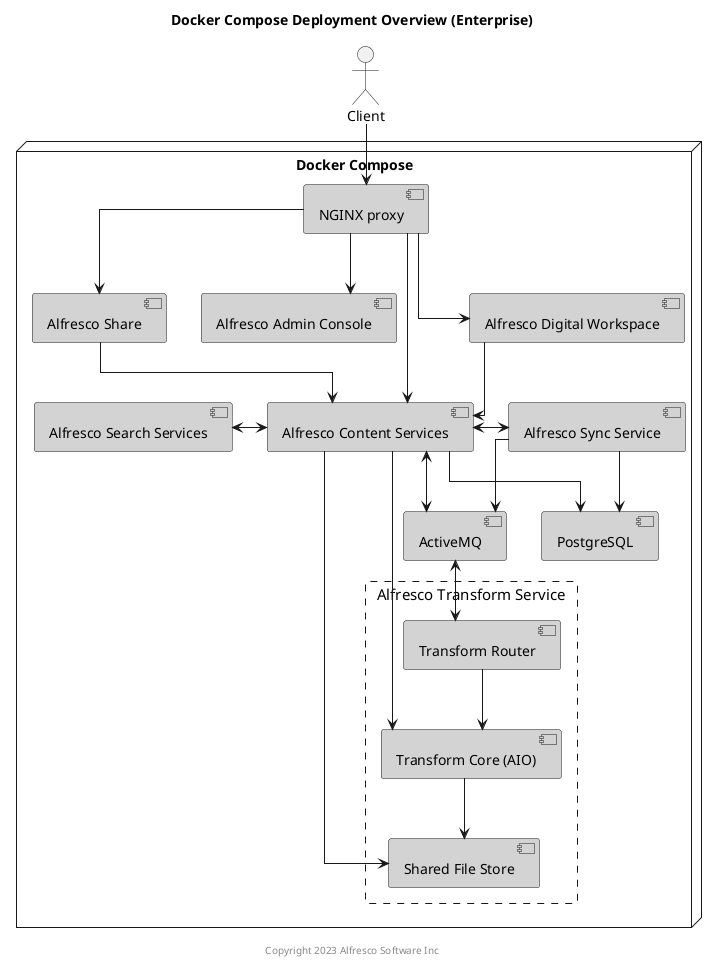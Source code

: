 @startuml

Title: Docker Compose Deployment Overview (Enterprise)

skinparam componentStyle uml2
skinparam linetype ortho
skinparam rectangle {
    BorderStyle dashed
    FontSize 15
    FontStyle none
}

actor Client

node "Docker Compose" {
    component "NGINX proxy" as proxy #lightgrey
    component "Alfresco Admin Console" as aac #lightgrey
    component "Alfresco Digital Workspace" as adw #lightgrey
    component "Alfresco Content Services" as acs #lightgrey
    component "Alfresco Search Services" as ass #lightgrey
    component "Alfresco Sync Service" as sync #lightgrey
    component "PostgreSQL" as psql #lightgrey
    component "Alfresco Share" as share #lightgrey
    component "ActiveMQ" as amq #lightgrey
    rectangle "Alfresco Transform Service" {
        component "Transform Router" as tr #lightgrey
        component "Shared File Store" as sfs #lightgrey
        component "Transform Core (AIO)" as tcore #lightgrey
    }
}

Client --> proxy

proxy --> aac
proxy --> share
proxy --> adw
proxy --> acs

adw --> acs
share --> acs
acs <-left-> ass
sync <-left-> acs
sync --> psql
sync --> amq
acs --> psql
acs --> tcore
acs --> sfs
acs <--> amq
tr --> tcore
tr <-up-> amq
tcore --> sfs


center footer Copyright 2023 Alfresco Software Inc

@enduml
